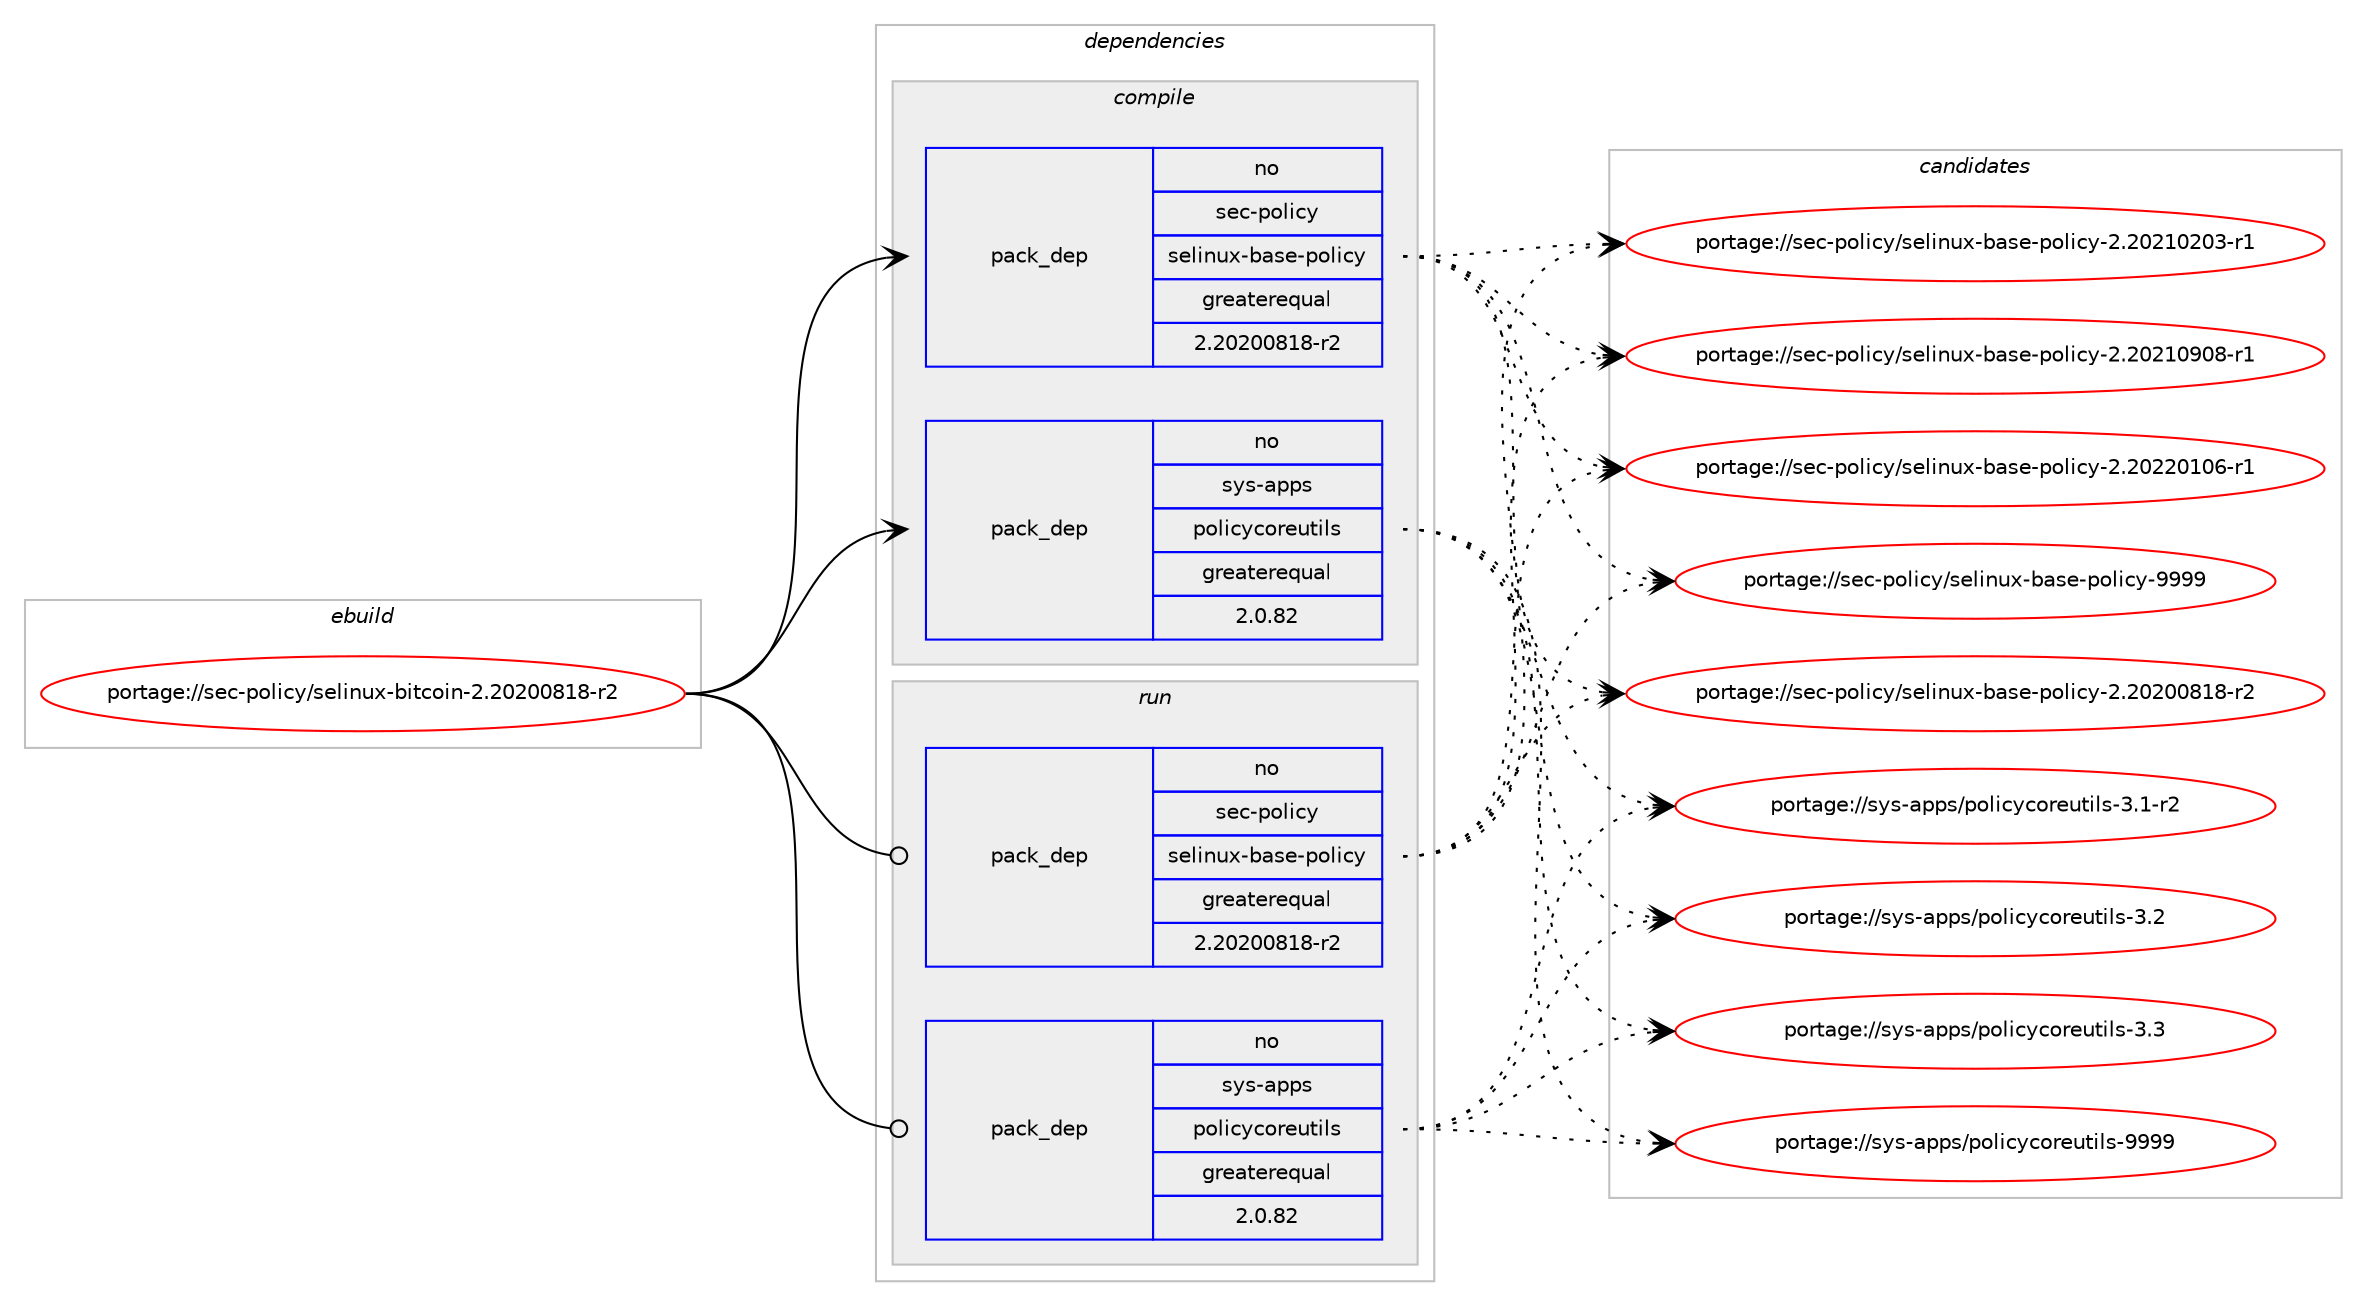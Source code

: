 digraph prolog {

# *************
# Graph options
# *************

newrank=true;
concentrate=true;
compound=true;
graph [rankdir=LR,fontname=Helvetica,fontsize=10,ranksep=1.5];#, ranksep=2.5, nodesep=0.2];
edge  [arrowhead=vee];
node  [fontname=Helvetica,fontsize=10];

# **********
# The ebuild
# **********

subgraph cluster_leftcol {
color=gray;
rank=same;
label=<<i>ebuild</i>>;
id [label="portage://sec-policy/selinux-bitcoin-2.20200818-r2", color=red, width=4, href="../sec-policy/selinux-bitcoin-2.20200818-r2.svg"];
}

# ****************
# The dependencies
# ****************

subgraph cluster_midcol {
color=gray;
label=<<i>dependencies</i>>;
subgraph cluster_compile {
fillcolor="#eeeeee";
style=filled;
label=<<i>compile</i>>;
subgraph pack236 {
dependency528 [label=<<TABLE BORDER="0" CELLBORDER="1" CELLSPACING="0" CELLPADDING="4" WIDTH="220"><TR><TD ROWSPAN="6" CELLPADDING="30">pack_dep</TD></TR><TR><TD WIDTH="110">no</TD></TR><TR><TD>sec-policy</TD></TR><TR><TD>selinux-base-policy</TD></TR><TR><TD>greaterequal</TD></TR><TR><TD>2.20200818-r2</TD></TR></TABLE>>, shape=none, color=blue];
}
id:e -> dependency528:w [weight=20,style="solid",arrowhead="vee"];
subgraph pack237 {
dependency529 [label=<<TABLE BORDER="0" CELLBORDER="1" CELLSPACING="0" CELLPADDING="4" WIDTH="220"><TR><TD ROWSPAN="6" CELLPADDING="30">pack_dep</TD></TR><TR><TD WIDTH="110">no</TD></TR><TR><TD>sys-apps</TD></TR><TR><TD>policycoreutils</TD></TR><TR><TD>greaterequal</TD></TR><TR><TD>2.0.82</TD></TR></TABLE>>, shape=none, color=blue];
}
id:e -> dependency529:w [weight=20,style="solid",arrowhead="vee"];
}
subgraph cluster_compileandrun {
fillcolor="#eeeeee";
style=filled;
label=<<i>compile and run</i>>;
}
subgraph cluster_run {
fillcolor="#eeeeee";
style=filled;
label=<<i>run</i>>;
subgraph pack238 {
dependency530 [label=<<TABLE BORDER="0" CELLBORDER="1" CELLSPACING="0" CELLPADDING="4" WIDTH="220"><TR><TD ROWSPAN="6" CELLPADDING="30">pack_dep</TD></TR><TR><TD WIDTH="110">no</TD></TR><TR><TD>sec-policy</TD></TR><TR><TD>selinux-base-policy</TD></TR><TR><TD>greaterequal</TD></TR><TR><TD>2.20200818-r2</TD></TR></TABLE>>, shape=none, color=blue];
}
id:e -> dependency530:w [weight=20,style="solid",arrowhead="odot"];
subgraph pack239 {
dependency531 [label=<<TABLE BORDER="0" CELLBORDER="1" CELLSPACING="0" CELLPADDING="4" WIDTH="220"><TR><TD ROWSPAN="6" CELLPADDING="30">pack_dep</TD></TR><TR><TD WIDTH="110">no</TD></TR><TR><TD>sys-apps</TD></TR><TR><TD>policycoreutils</TD></TR><TR><TD>greaterequal</TD></TR><TR><TD>2.0.82</TD></TR></TABLE>>, shape=none, color=blue];
}
id:e -> dependency531:w [weight=20,style="solid",arrowhead="odot"];
}
}

# **************
# The candidates
# **************

subgraph cluster_choices {
rank=same;
color=gray;
label=<<i>candidates</i>>;

subgraph choice236 {
color=black;
nodesep=1;
choice11510199451121111081059912147115101108105110117120459897115101451121111081059912145504650485048485649564511450 [label="portage://sec-policy/selinux-base-policy-2.20200818-r2", color=red, width=4,href="../sec-policy/selinux-base-policy-2.20200818-r2.svg"];
choice11510199451121111081059912147115101108105110117120459897115101451121111081059912145504650485049485048514511449 [label="portage://sec-policy/selinux-base-policy-2.20210203-r1", color=red, width=4,href="../sec-policy/selinux-base-policy-2.20210203-r1.svg"];
choice11510199451121111081059912147115101108105110117120459897115101451121111081059912145504650485049485748564511449 [label="portage://sec-policy/selinux-base-policy-2.20210908-r1", color=red, width=4,href="../sec-policy/selinux-base-policy-2.20210908-r1.svg"];
choice11510199451121111081059912147115101108105110117120459897115101451121111081059912145504650485050484948544511449 [label="portage://sec-policy/selinux-base-policy-2.20220106-r1", color=red, width=4,href="../sec-policy/selinux-base-policy-2.20220106-r1.svg"];
choice1151019945112111108105991214711510110810511011712045989711510145112111108105991214557575757 [label="portage://sec-policy/selinux-base-policy-9999", color=red, width=4,href="../sec-policy/selinux-base-policy-9999.svg"];
dependency528:e -> choice11510199451121111081059912147115101108105110117120459897115101451121111081059912145504650485048485649564511450:w [style=dotted,weight="100"];
dependency528:e -> choice11510199451121111081059912147115101108105110117120459897115101451121111081059912145504650485049485048514511449:w [style=dotted,weight="100"];
dependency528:e -> choice11510199451121111081059912147115101108105110117120459897115101451121111081059912145504650485049485748564511449:w [style=dotted,weight="100"];
dependency528:e -> choice11510199451121111081059912147115101108105110117120459897115101451121111081059912145504650485050484948544511449:w [style=dotted,weight="100"];
dependency528:e -> choice1151019945112111108105991214711510110810511011712045989711510145112111108105991214557575757:w [style=dotted,weight="100"];
}
subgraph choice237 {
color=black;
nodesep=1;
choice1151211154597112112115471121111081059912199111114101117116105108115455146494511450 [label="portage://sys-apps/policycoreutils-3.1-r2", color=red, width=4,href="../sys-apps/policycoreutils-3.1-r2.svg"];
choice115121115459711211211547112111108105991219911111410111711610510811545514650 [label="portage://sys-apps/policycoreutils-3.2", color=red, width=4,href="../sys-apps/policycoreutils-3.2.svg"];
choice115121115459711211211547112111108105991219911111410111711610510811545514651 [label="portage://sys-apps/policycoreutils-3.3", color=red, width=4,href="../sys-apps/policycoreutils-3.3.svg"];
choice11512111545971121121154711211110810599121991111141011171161051081154557575757 [label="portage://sys-apps/policycoreutils-9999", color=red, width=4,href="../sys-apps/policycoreutils-9999.svg"];
dependency529:e -> choice1151211154597112112115471121111081059912199111114101117116105108115455146494511450:w [style=dotted,weight="100"];
dependency529:e -> choice115121115459711211211547112111108105991219911111410111711610510811545514650:w [style=dotted,weight="100"];
dependency529:e -> choice115121115459711211211547112111108105991219911111410111711610510811545514651:w [style=dotted,weight="100"];
dependency529:e -> choice11512111545971121121154711211110810599121991111141011171161051081154557575757:w [style=dotted,weight="100"];
}
subgraph choice238 {
color=black;
nodesep=1;
choice11510199451121111081059912147115101108105110117120459897115101451121111081059912145504650485048485649564511450 [label="portage://sec-policy/selinux-base-policy-2.20200818-r2", color=red, width=4,href="../sec-policy/selinux-base-policy-2.20200818-r2.svg"];
choice11510199451121111081059912147115101108105110117120459897115101451121111081059912145504650485049485048514511449 [label="portage://sec-policy/selinux-base-policy-2.20210203-r1", color=red, width=4,href="../sec-policy/selinux-base-policy-2.20210203-r1.svg"];
choice11510199451121111081059912147115101108105110117120459897115101451121111081059912145504650485049485748564511449 [label="portage://sec-policy/selinux-base-policy-2.20210908-r1", color=red, width=4,href="../sec-policy/selinux-base-policy-2.20210908-r1.svg"];
choice11510199451121111081059912147115101108105110117120459897115101451121111081059912145504650485050484948544511449 [label="portage://sec-policy/selinux-base-policy-2.20220106-r1", color=red, width=4,href="../sec-policy/selinux-base-policy-2.20220106-r1.svg"];
choice1151019945112111108105991214711510110810511011712045989711510145112111108105991214557575757 [label="portage://sec-policy/selinux-base-policy-9999", color=red, width=4,href="../sec-policy/selinux-base-policy-9999.svg"];
dependency530:e -> choice11510199451121111081059912147115101108105110117120459897115101451121111081059912145504650485048485649564511450:w [style=dotted,weight="100"];
dependency530:e -> choice11510199451121111081059912147115101108105110117120459897115101451121111081059912145504650485049485048514511449:w [style=dotted,weight="100"];
dependency530:e -> choice11510199451121111081059912147115101108105110117120459897115101451121111081059912145504650485049485748564511449:w [style=dotted,weight="100"];
dependency530:e -> choice11510199451121111081059912147115101108105110117120459897115101451121111081059912145504650485050484948544511449:w [style=dotted,weight="100"];
dependency530:e -> choice1151019945112111108105991214711510110810511011712045989711510145112111108105991214557575757:w [style=dotted,weight="100"];
}
subgraph choice239 {
color=black;
nodesep=1;
choice1151211154597112112115471121111081059912199111114101117116105108115455146494511450 [label="portage://sys-apps/policycoreutils-3.1-r2", color=red, width=4,href="../sys-apps/policycoreutils-3.1-r2.svg"];
choice115121115459711211211547112111108105991219911111410111711610510811545514650 [label="portage://sys-apps/policycoreutils-3.2", color=red, width=4,href="../sys-apps/policycoreutils-3.2.svg"];
choice115121115459711211211547112111108105991219911111410111711610510811545514651 [label="portage://sys-apps/policycoreutils-3.3", color=red, width=4,href="../sys-apps/policycoreutils-3.3.svg"];
choice11512111545971121121154711211110810599121991111141011171161051081154557575757 [label="portage://sys-apps/policycoreutils-9999", color=red, width=4,href="../sys-apps/policycoreutils-9999.svg"];
dependency531:e -> choice1151211154597112112115471121111081059912199111114101117116105108115455146494511450:w [style=dotted,weight="100"];
dependency531:e -> choice115121115459711211211547112111108105991219911111410111711610510811545514650:w [style=dotted,weight="100"];
dependency531:e -> choice115121115459711211211547112111108105991219911111410111711610510811545514651:w [style=dotted,weight="100"];
dependency531:e -> choice11512111545971121121154711211110810599121991111141011171161051081154557575757:w [style=dotted,weight="100"];
}
}

}
